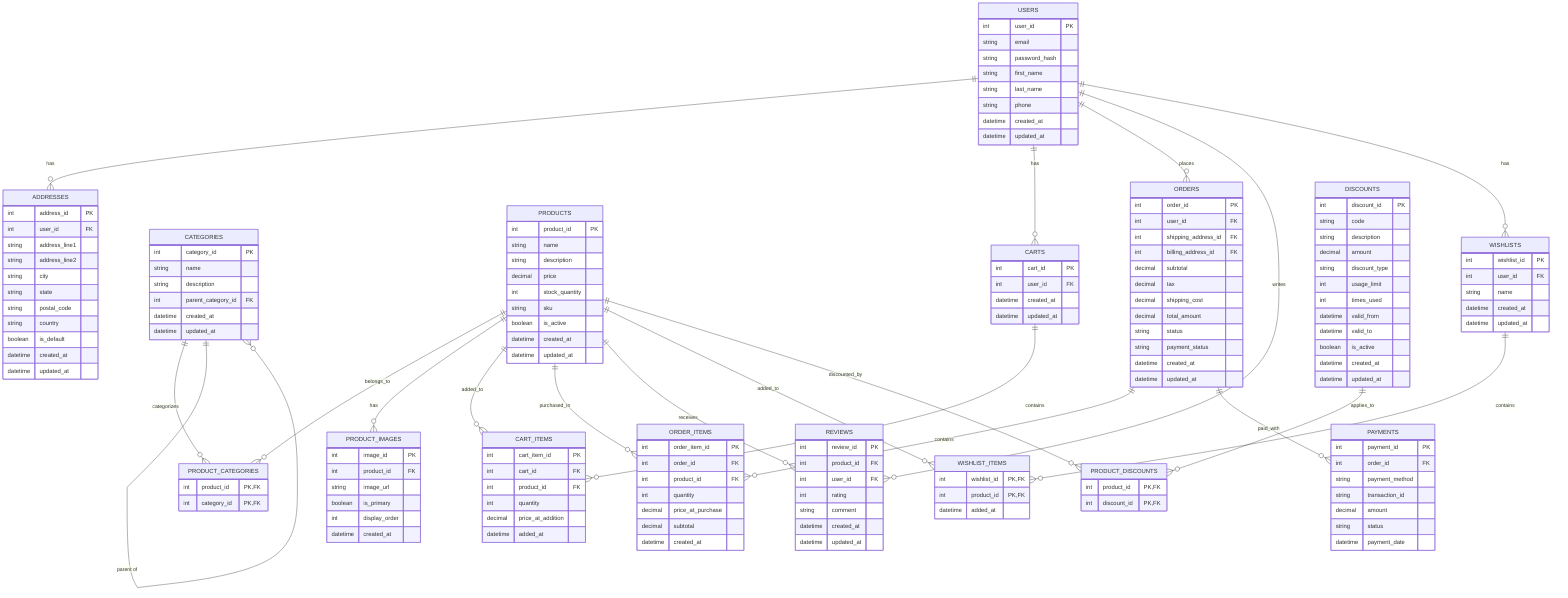 erDiagram
    USERS {
        int user_id PK
        string email
        string password_hash
        string first_name
        string last_name
        string phone
        datetime created_at
        datetime updated_at
    }
    
    ADDRESSES {
        int address_id PK
        int user_id FK
        string address_line1
        string address_line2
        string city
        string state
        string postal_code
        string country
        boolean is_default
        datetime created_at
        datetime updated_at
    }
    
    CATEGORIES {
        int category_id PK
        string name
        string description
        int parent_category_id FK
        datetime created_at
        datetime updated_at
    }
    
    PRODUCTS {
        int product_id PK
        string name
        string description
        decimal price
        int stock_quantity
        string sku
        boolean is_active
        datetime created_at
        datetime updated_at
    }
    
    PRODUCT_CATEGORIES {
        int product_id PK, FK
        int category_id PK, FK
    }
    
    PRODUCT_IMAGES {
        int image_id PK
        int product_id FK
        string image_url
        boolean is_primary
        int display_order
        datetime created_at
    }
    
    CARTS {
        int cart_id PK
        int user_id FK
        datetime created_at
        datetime updated_at
    }
    
    CART_ITEMS {
        int cart_item_id PK
        int cart_id FK
        int product_id FK
        int quantity
        decimal price_at_addition
        datetime added_at
    }
    
    ORDERS {
        int order_id PK
        int user_id FK
        int shipping_address_id FK
        int billing_address_id FK
        decimal subtotal
        decimal tax
        decimal shipping_cost
        decimal total_amount
        string status
        string payment_status
        datetime created_at
        datetime updated_at
    }
    
    ORDER_ITEMS {
        int order_item_id PK
        int order_id FK
        int product_id FK
        int quantity
        decimal price_at_purchase
        decimal subtotal
        datetime created_at
    }
    
    PAYMENTS {
        int payment_id PK
        int order_id FK
        string payment_method
        string transaction_id
        decimal amount
        string status
        datetime payment_date
    }
    
    REVIEWS {
        int review_id PK
        int product_id FK
        int user_id FK
        int rating
        string comment
        datetime created_at
        datetime updated_at
    }
    
    WISHLISTS {
        int wishlist_id PK
        int user_id FK
        string name
        datetime created_at
        datetime updated_at
    }
    
    WISHLIST_ITEMS {
        int wishlist_id PK, FK
        int product_id PK, FK
        datetime added_at
    }
    
    DISCOUNTS {
        int discount_id PK
        string code
        string description
        decimal amount
        string discount_type
        int usage_limit
        int times_used
        datetime valid_from
        datetime valid_to
        boolean is_active
        datetime created_at
        datetime updated_at
    }
    
    PRODUCT_DISCOUNTS {
        int product_id PK, FK
        int discount_id PK, FK
    }

    USERS ||--o{ ADDRESSES : has
    USERS ||--o{ CARTS : has
    USERS ||--o{ ORDERS : places
    USERS ||--o{ REVIEWS : writes
    USERS ||--o{ WISHLISTS : has
    
    CATEGORIES ||--o{ PRODUCT_CATEGORIES : categorizes
    CATEGORIES ||--o{ CATEGORIES : "parent of"
    
    PRODUCTS ||--o{ PRODUCT_CATEGORIES : belongs_to
    PRODUCTS ||--o{ PRODUCT_IMAGES : has
    PRODUCTS ||--o{ CART_ITEMS : added_to
    PRODUCTS ||--o{ ORDER_ITEMS : purchased_in
    PRODUCTS ||--o{ REVIEWS : receives
    PRODUCTS ||--o{ WISHLIST_ITEMS : added_to
    PRODUCTS ||--o{ PRODUCT_DISCOUNTS : discounted_by
    
    CARTS ||--o{ CART_ITEMS : contains
    
    ORDERS ||--o{ ORDER_ITEMS : contains
    ORDERS ||--o{ PAYMENTS : paid_with
    
    WISHLISTS ||--o{ WISHLIST_ITEMS : contains
    
    DISCOUNTS ||--o{ PRODUCT_DISCOUNTS : applies_to